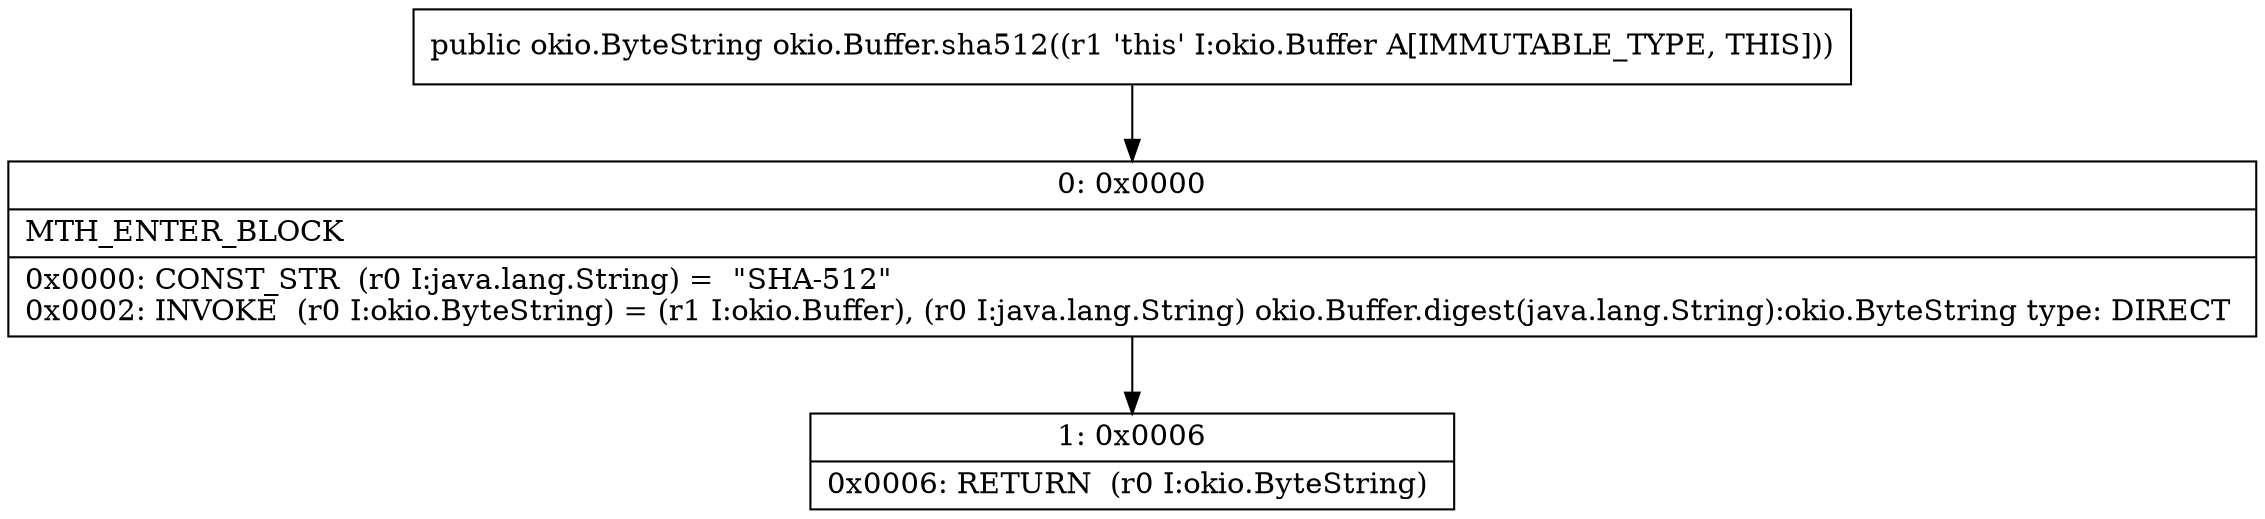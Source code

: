digraph "CFG forokio.Buffer.sha512()Lokio\/ByteString;" {
Node_0 [shape=record,label="{0\:\ 0x0000|MTH_ENTER_BLOCK\l|0x0000: CONST_STR  (r0 I:java.lang.String) =  \"SHA\-512\" \l0x0002: INVOKE  (r0 I:okio.ByteString) = (r1 I:okio.Buffer), (r0 I:java.lang.String) okio.Buffer.digest(java.lang.String):okio.ByteString type: DIRECT \l}"];
Node_1 [shape=record,label="{1\:\ 0x0006|0x0006: RETURN  (r0 I:okio.ByteString) \l}"];
MethodNode[shape=record,label="{public okio.ByteString okio.Buffer.sha512((r1 'this' I:okio.Buffer A[IMMUTABLE_TYPE, THIS])) }"];
MethodNode -> Node_0;
Node_0 -> Node_1;
}

